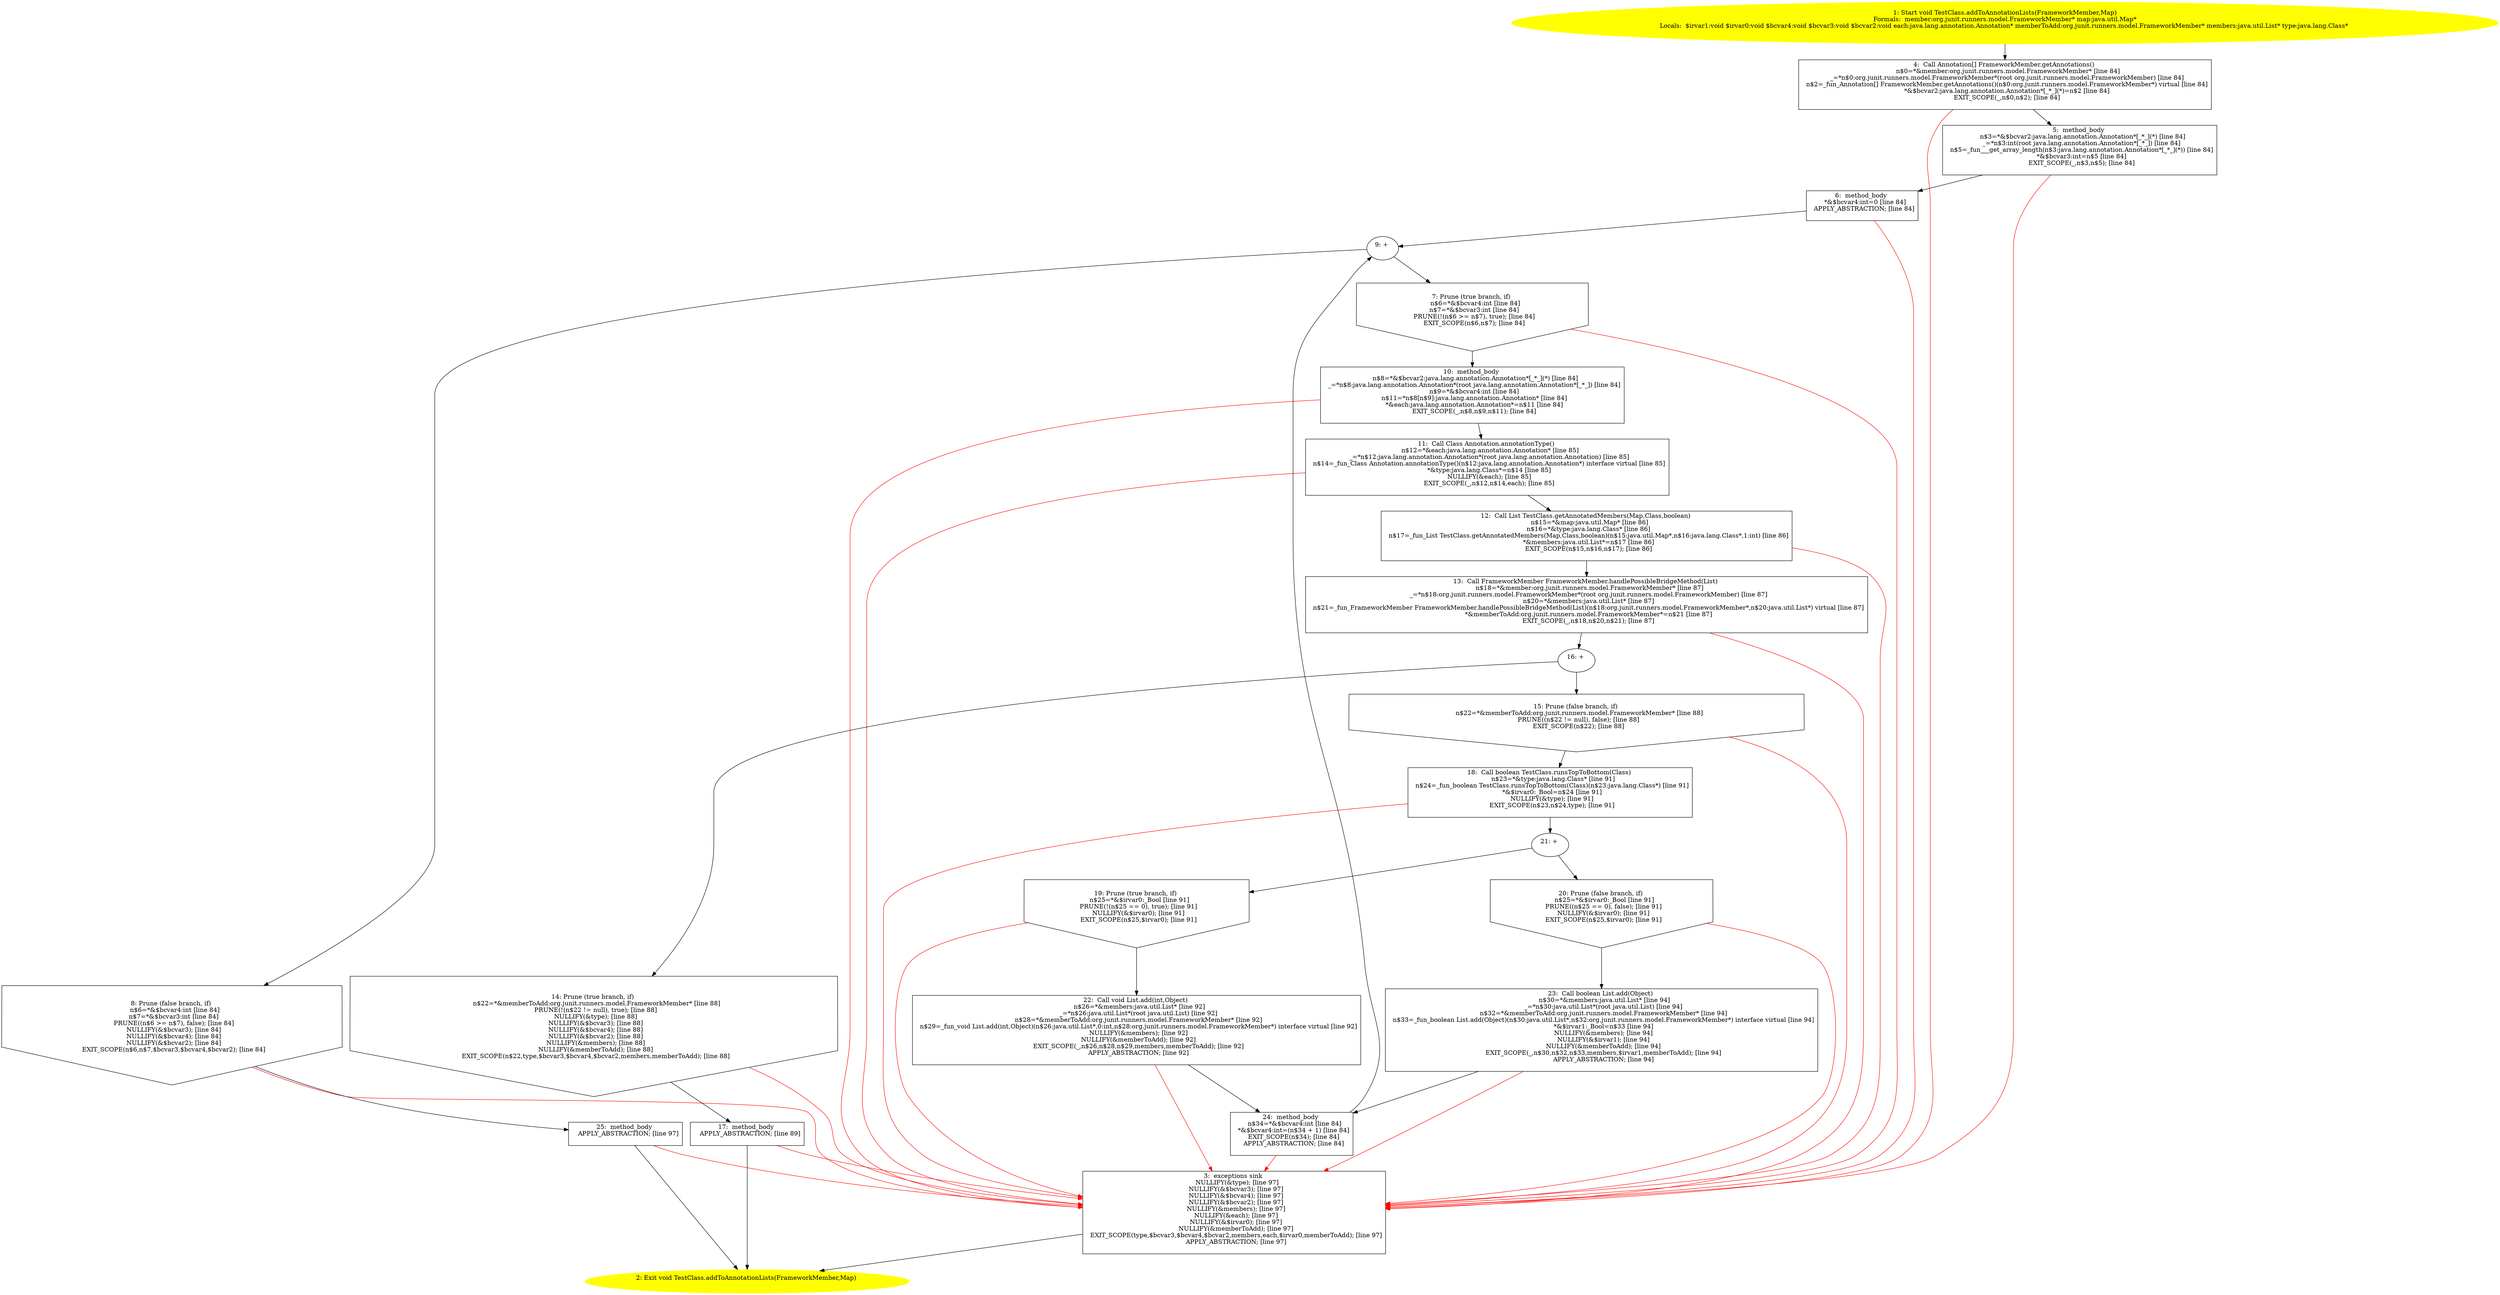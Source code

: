 /* @generated */
digraph cfg {
"org.junit.runners.model.TestClass.addToAnnotationLists(org.junit.runners.model.FrameworkMember,java..515c5f296cd67eb13a9642d531c72113_1" [label="1: Start void TestClass.addToAnnotationLists(FrameworkMember,Map)\nFormals:  member:org.junit.runners.model.FrameworkMember* map:java.util.Map*\nLocals:  $irvar1:void $irvar0:void $bcvar4:void $bcvar3:void $bcvar2:void each:java.lang.annotation.Annotation* memberToAdd:org.junit.runners.model.FrameworkMember* members:java.util.List* type:java.lang.Class* \n  " color=yellow style=filled]
	

	 "org.junit.runners.model.TestClass.addToAnnotationLists(org.junit.runners.model.FrameworkMember,java..515c5f296cd67eb13a9642d531c72113_1" -> "org.junit.runners.model.TestClass.addToAnnotationLists(org.junit.runners.model.FrameworkMember,java..515c5f296cd67eb13a9642d531c72113_4" ;
"org.junit.runners.model.TestClass.addToAnnotationLists(org.junit.runners.model.FrameworkMember,java..515c5f296cd67eb13a9642d531c72113_2" [label="2: Exit void TestClass.addToAnnotationLists(FrameworkMember,Map) \n  " color=yellow style=filled]
	

"org.junit.runners.model.TestClass.addToAnnotationLists(org.junit.runners.model.FrameworkMember,java..515c5f296cd67eb13a9642d531c72113_3" [label="3:  exceptions sink \n   NULLIFY(&type); [line 97]\n  NULLIFY(&$bcvar3); [line 97]\n  NULLIFY(&$bcvar4); [line 97]\n  NULLIFY(&$bcvar2); [line 97]\n  NULLIFY(&members); [line 97]\n  NULLIFY(&each); [line 97]\n  NULLIFY(&$irvar0); [line 97]\n  NULLIFY(&memberToAdd); [line 97]\n  EXIT_SCOPE(type,$bcvar3,$bcvar4,$bcvar2,members,each,$irvar0,memberToAdd); [line 97]\n  APPLY_ABSTRACTION; [line 97]\n " shape="box"]
	

	 "org.junit.runners.model.TestClass.addToAnnotationLists(org.junit.runners.model.FrameworkMember,java..515c5f296cd67eb13a9642d531c72113_3" -> "org.junit.runners.model.TestClass.addToAnnotationLists(org.junit.runners.model.FrameworkMember,java..515c5f296cd67eb13a9642d531c72113_2" ;
"org.junit.runners.model.TestClass.addToAnnotationLists(org.junit.runners.model.FrameworkMember,java..515c5f296cd67eb13a9642d531c72113_4" [label="4:  Call Annotation[] FrameworkMember.getAnnotations() \n   n$0=*&member:org.junit.runners.model.FrameworkMember* [line 84]\n  _=*n$0:org.junit.runners.model.FrameworkMember*(root org.junit.runners.model.FrameworkMember) [line 84]\n  n$2=_fun_Annotation[] FrameworkMember.getAnnotations()(n$0:org.junit.runners.model.FrameworkMember*) virtual [line 84]\n  *&$bcvar2:java.lang.annotation.Annotation*[_*_](*)=n$2 [line 84]\n  EXIT_SCOPE(_,n$0,n$2); [line 84]\n " shape="box"]
	

	 "org.junit.runners.model.TestClass.addToAnnotationLists(org.junit.runners.model.FrameworkMember,java..515c5f296cd67eb13a9642d531c72113_4" -> "org.junit.runners.model.TestClass.addToAnnotationLists(org.junit.runners.model.FrameworkMember,java..515c5f296cd67eb13a9642d531c72113_5" ;
	 "org.junit.runners.model.TestClass.addToAnnotationLists(org.junit.runners.model.FrameworkMember,java..515c5f296cd67eb13a9642d531c72113_4" -> "org.junit.runners.model.TestClass.addToAnnotationLists(org.junit.runners.model.FrameworkMember,java..515c5f296cd67eb13a9642d531c72113_3" [color="red" ];
"org.junit.runners.model.TestClass.addToAnnotationLists(org.junit.runners.model.FrameworkMember,java..515c5f296cd67eb13a9642d531c72113_5" [label="5:  method_body \n   n$3=*&$bcvar2:java.lang.annotation.Annotation*[_*_](*) [line 84]\n  _=*n$3:int(root java.lang.annotation.Annotation*[_*_]) [line 84]\n  n$5=_fun___get_array_length(n$3:java.lang.annotation.Annotation*[_*_](*)) [line 84]\n  *&$bcvar3:int=n$5 [line 84]\n  EXIT_SCOPE(_,n$3,n$5); [line 84]\n " shape="box"]
	

	 "org.junit.runners.model.TestClass.addToAnnotationLists(org.junit.runners.model.FrameworkMember,java..515c5f296cd67eb13a9642d531c72113_5" -> "org.junit.runners.model.TestClass.addToAnnotationLists(org.junit.runners.model.FrameworkMember,java..515c5f296cd67eb13a9642d531c72113_6" ;
	 "org.junit.runners.model.TestClass.addToAnnotationLists(org.junit.runners.model.FrameworkMember,java..515c5f296cd67eb13a9642d531c72113_5" -> "org.junit.runners.model.TestClass.addToAnnotationLists(org.junit.runners.model.FrameworkMember,java..515c5f296cd67eb13a9642d531c72113_3" [color="red" ];
"org.junit.runners.model.TestClass.addToAnnotationLists(org.junit.runners.model.FrameworkMember,java..515c5f296cd67eb13a9642d531c72113_6" [label="6:  method_body \n   *&$bcvar4:int=0 [line 84]\n  APPLY_ABSTRACTION; [line 84]\n " shape="box"]
	

	 "org.junit.runners.model.TestClass.addToAnnotationLists(org.junit.runners.model.FrameworkMember,java..515c5f296cd67eb13a9642d531c72113_6" -> "org.junit.runners.model.TestClass.addToAnnotationLists(org.junit.runners.model.FrameworkMember,java..515c5f296cd67eb13a9642d531c72113_9" ;
	 "org.junit.runners.model.TestClass.addToAnnotationLists(org.junit.runners.model.FrameworkMember,java..515c5f296cd67eb13a9642d531c72113_6" -> "org.junit.runners.model.TestClass.addToAnnotationLists(org.junit.runners.model.FrameworkMember,java..515c5f296cd67eb13a9642d531c72113_3" [color="red" ];
"org.junit.runners.model.TestClass.addToAnnotationLists(org.junit.runners.model.FrameworkMember,java..515c5f296cd67eb13a9642d531c72113_7" [label="7: Prune (true branch, if) \n   n$6=*&$bcvar4:int [line 84]\n  n$7=*&$bcvar3:int [line 84]\n  PRUNE(!(n$6 >= n$7), true); [line 84]\n  EXIT_SCOPE(n$6,n$7); [line 84]\n " shape="invhouse"]
	

	 "org.junit.runners.model.TestClass.addToAnnotationLists(org.junit.runners.model.FrameworkMember,java..515c5f296cd67eb13a9642d531c72113_7" -> "org.junit.runners.model.TestClass.addToAnnotationLists(org.junit.runners.model.FrameworkMember,java..515c5f296cd67eb13a9642d531c72113_10" ;
	 "org.junit.runners.model.TestClass.addToAnnotationLists(org.junit.runners.model.FrameworkMember,java..515c5f296cd67eb13a9642d531c72113_7" -> "org.junit.runners.model.TestClass.addToAnnotationLists(org.junit.runners.model.FrameworkMember,java..515c5f296cd67eb13a9642d531c72113_3" [color="red" ];
"org.junit.runners.model.TestClass.addToAnnotationLists(org.junit.runners.model.FrameworkMember,java..515c5f296cd67eb13a9642d531c72113_8" [label="8: Prune (false branch, if) \n   n$6=*&$bcvar4:int [line 84]\n  n$7=*&$bcvar3:int [line 84]\n  PRUNE((n$6 >= n$7), false); [line 84]\n  NULLIFY(&$bcvar3); [line 84]\n  NULLIFY(&$bcvar4); [line 84]\n  NULLIFY(&$bcvar2); [line 84]\n  EXIT_SCOPE(n$6,n$7,$bcvar3,$bcvar4,$bcvar2); [line 84]\n " shape="invhouse"]
	

	 "org.junit.runners.model.TestClass.addToAnnotationLists(org.junit.runners.model.FrameworkMember,java..515c5f296cd67eb13a9642d531c72113_8" -> "org.junit.runners.model.TestClass.addToAnnotationLists(org.junit.runners.model.FrameworkMember,java..515c5f296cd67eb13a9642d531c72113_25" ;
	 "org.junit.runners.model.TestClass.addToAnnotationLists(org.junit.runners.model.FrameworkMember,java..515c5f296cd67eb13a9642d531c72113_8" -> "org.junit.runners.model.TestClass.addToAnnotationLists(org.junit.runners.model.FrameworkMember,java..515c5f296cd67eb13a9642d531c72113_3" [color="red" ];
"org.junit.runners.model.TestClass.addToAnnotationLists(org.junit.runners.model.FrameworkMember,java..515c5f296cd67eb13a9642d531c72113_9" [label="9: + \n  " ]
	

	 "org.junit.runners.model.TestClass.addToAnnotationLists(org.junit.runners.model.FrameworkMember,java..515c5f296cd67eb13a9642d531c72113_9" -> "org.junit.runners.model.TestClass.addToAnnotationLists(org.junit.runners.model.FrameworkMember,java..515c5f296cd67eb13a9642d531c72113_7" ;
	 "org.junit.runners.model.TestClass.addToAnnotationLists(org.junit.runners.model.FrameworkMember,java..515c5f296cd67eb13a9642d531c72113_9" -> "org.junit.runners.model.TestClass.addToAnnotationLists(org.junit.runners.model.FrameworkMember,java..515c5f296cd67eb13a9642d531c72113_8" ;
"org.junit.runners.model.TestClass.addToAnnotationLists(org.junit.runners.model.FrameworkMember,java..515c5f296cd67eb13a9642d531c72113_10" [label="10:  method_body \n   n$8=*&$bcvar2:java.lang.annotation.Annotation*[_*_](*) [line 84]\n  _=*n$8:java.lang.annotation.Annotation*(root java.lang.annotation.Annotation*[_*_]) [line 84]\n  n$9=*&$bcvar4:int [line 84]\n  n$11=*n$8[n$9]:java.lang.annotation.Annotation* [line 84]\n  *&each:java.lang.annotation.Annotation*=n$11 [line 84]\n  EXIT_SCOPE(_,n$8,n$9,n$11); [line 84]\n " shape="box"]
	

	 "org.junit.runners.model.TestClass.addToAnnotationLists(org.junit.runners.model.FrameworkMember,java..515c5f296cd67eb13a9642d531c72113_10" -> "org.junit.runners.model.TestClass.addToAnnotationLists(org.junit.runners.model.FrameworkMember,java..515c5f296cd67eb13a9642d531c72113_11" ;
	 "org.junit.runners.model.TestClass.addToAnnotationLists(org.junit.runners.model.FrameworkMember,java..515c5f296cd67eb13a9642d531c72113_10" -> "org.junit.runners.model.TestClass.addToAnnotationLists(org.junit.runners.model.FrameworkMember,java..515c5f296cd67eb13a9642d531c72113_3" [color="red" ];
"org.junit.runners.model.TestClass.addToAnnotationLists(org.junit.runners.model.FrameworkMember,java..515c5f296cd67eb13a9642d531c72113_11" [label="11:  Call Class Annotation.annotationType() \n   n$12=*&each:java.lang.annotation.Annotation* [line 85]\n  _=*n$12:java.lang.annotation.Annotation*(root java.lang.annotation.Annotation) [line 85]\n  n$14=_fun_Class Annotation.annotationType()(n$12:java.lang.annotation.Annotation*) interface virtual [line 85]\n  *&type:java.lang.Class*=n$14 [line 85]\n  NULLIFY(&each); [line 85]\n  EXIT_SCOPE(_,n$12,n$14,each); [line 85]\n " shape="box"]
	

	 "org.junit.runners.model.TestClass.addToAnnotationLists(org.junit.runners.model.FrameworkMember,java..515c5f296cd67eb13a9642d531c72113_11" -> "org.junit.runners.model.TestClass.addToAnnotationLists(org.junit.runners.model.FrameworkMember,java..515c5f296cd67eb13a9642d531c72113_12" ;
	 "org.junit.runners.model.TestClass.addToAnnotationLists(org.junit.runners.model.FrameworkMember,java..515c5f296cd67eb13a9642d531c72113_11" -> "org.junit.runners.model.TestClass.addToAnnotationLists(org.junit.runners.model.FrameworkMember,java..515c5f296cd67eb13a9642d531c72113_3" [color="red" ];
"org.junit.runners.model.TestClass.addToAnnotationLists(org.junit.runners.model.FrameworkMember,java..515c5f296cd67eb13a9642d531c72113_12" [label="12:  Call List TestClass.getAnnotatedMembers(Map,Class,boolean) \n   n$15=*&map:java.util.Map* [line 86]\n  n$16=*&type:java.lang.Class* [line 86]\n  n$17=_fun_List TestClass.getAnnotatedMembers(Map,Class,boolean)(n$15:java.util.Map*,n$16:java.lang.Class*,1:int) [line 86]\n  *&members:java.util.List*=n$17 [line 86]\n  EXIT_SCOPE(n$15,n$16,n$17); [line 86]\n " shape="box"]
	

	 "org.junit.runners.model.TestClass.addToAnnotationLists(org.junit.runners.model.FrameworkMember,java..515c5f296cd67eb13a9642d531c72113_12" -> "org.junit.runners.model.TestClass.addToAnnotationLists(org.junit.runners.model.FrameworkMember,java..515c5f296cd67eb13a9642d531c72113_13" ;
	 "org.junit.runners.model.TestClass.addToAnnotationLists(org.junit.runners.model.FrameworkMember,java..515c5f296cd67eb13a9642d531c72113_12" -> "org.junit.runners.model.TestClass.addToAnnotationLists(org.junit.runners.model.FrameworkMember,java..515c5f296cd67eb13a9642d531c72113_3" [color="red" ];
"org.junit.runners.model.TestClass.addToAnnotationLists(org.junit.runners.model.FrameworkMember,java..515c5f296cd67eb13a9642d531c72113_13" [label="13:  Call FrameworkMember FrameworkMember.handlePossibleBridgeMethod(List) \n   n$18=*&member:org.junit.runners.model.FrameworkMember* [line 87]\n  _=*n$18:org.junit.runners.model.FrameworkMember*(root org.junit.runners.model.FrameworkMember) [line 87]\n  n$20=*&members:java.util.List* [line 87]\n  n$21=_fun_FrameworkMember FrameworkMember.handlePossibleBridgeMethod(List)(n$18:org.junit.runners.model.FrameworkMember*,n$20:java.util.List*) virtual [line 87]\n  *&memberToAdd:org.junit.runners.model.FrameworkMember*=n$21 [line 87]\n  EXIT_SCOPE(_,n$18,n$20,n$21); [line 87]\n " shape="box"]
	

	 "org.junit.runners.model.TestClass.addToAnnotationLists(org.junit.runners.model.FrameworkMember,java..515c5f296cd67eb13a9642d531c72113_13" -> "org.junit.runners.model.TestClass.addToAnnotationLists(org.junit.runners.model.FrameworkMember,java..515c5f296cd67eb13a9642d531c72113_16" ;
	 "org.junit.runners.model.TestClass.addToAnnotationLists(org.junit.runners.model.FrameworkMember,java..515c5f296cd67eb13a9642d531c72113_13" -> "org.junit.runners.model.TestClass.addToAnnotationLists(org.junit.runners.model.FrameworkMember,java..515c5f296cd67eb13a9642d531c72113_3" [color="red" ];
"org.junit.runners.model.TestClass.addToAnnotationLists(org.junit.runners.model.FrameworkMember,java..515c5f296cd67eb13a9642d531c72113_14" [label="14: Prune (true branch, if) \n   n$22=*&memberToAdd:org.junit.runners.model.FrameworkMember* [line 88]\n  PRUNE(!(n$22 != null), true); [line 88]\n  NULLIFY(&type); [line 88]\n  NULLIFY(&$bcvar3); [line 88]\n  NULLIFY(&$bcvar4); [line 88]\n  NULLIFY(&$bcvar2); [line 88]\n  NULLIFY(&members); [line 88]\n  NULLIFY(&memberToAdd); [line 88]\n  EXIT_SCOPE(n$22,type,$bcvar3,$bcvar4,$bcvar2,members,memberToAdd); [line 88]\n " shape="invhouse"]
	

	 "org.junit.runners.model.TestClass.addToAnnotationLists(org.junit.runners.model.FrameworkMember,java..515c5f296cd67eb13a9642d531c72113_14" -> "org.junit.runners.model.TestClass.addToAnnotationLists(org.junit.runners.model.FrameworkMember,java..515c5f296cd67eb13a9642d531c72113_17" ;
	 "org.junit.runners.model.TestClass.addToAnnotationLists(org.junit.runners.model.FrameworkMember,java..515c5f296cd67eb13a9642d531c72113_14" -> "org.junit.runners.model.TestClass.addToAnnotationLists(org.junit.runners.model.FrameworkMember,java..515c5f296cd67eb13a9642d531c72113_3" [color="red" ];
"org.junit.runners.model.TestClass.addToAnnotationLists(org.junit.runners.model.FrameworkMember,java..515c5f296cd67eb13a9642d531c72113_15" [label="15: Prune (false branch, if) \n   n$22=*&memberToAdd:org.junit.runners.model.FrameworkMember* [line 88]\n  PRUNE((n$22 != null), false); [line 88]\n  EXIT_SCOPE(n$22); [line 88]\n " shape="invhouse"]
	

	 "org.junit.runners.model.TestClass.addToAnnotationLists(org.junit.runners.model.FrameworkMember,java..515c5f296cd67eb13a9642d531c72113_15" -> "org.junit.runners.model.TestClass.addToAnnotationLists(org.junit.runners.model.FrameworkMember,java..515c5f296cd67eb13a9642d531c72113_18" ;
	 "org.junit.runners.model.TestClass.addToAnnotationLists(org.junit.runners.model.FrameworkMember,java..515c5f296cd67eb13a9642d531c72113_15" -> "org.junit.runners.model.TestClass.addToAnnotationLists(org.junit.runners.model.FrameworkMember,java..515c5f296cd67eb13a9642d531c72113_3" [color="red" ];
"org.junit.runners.model.TestClass.addToAnnotationLists(org.junit.runners.model.FrameworkMember,java..515c5f296cd67eb13a9642d531c72113_16" [label="16: + \n  " ]
	

	 "org.junit.runners.model.TestClass.addToAnnotationLists(org.junit.runners.model.FrameworkMember,java..515c5f296cd67eb13a9642d531c72113_16" -> "org.junit.runners.model.TestClass.addToAnnotationLists(org.junit.runners.model.FrameworkMember,java..515c5f296cd67eb13a9642d531c72113_14" ;
	 "org.junit.runners.model.TestClass.addToAnnotationLists(org.junit.runners.model.FrameworkMember,java..515c5f296cd67eb13a9642d531c72113_16" -> "org.junit.runners.model.TestClass.addToAnnotationLists(org.junit.runners.model.FrameworkMember,java..515c5f296cd67eb13a9642d531c72113_15" ;
"org.junit.runners.model.TestClass.addToAnnotationLists(org.junit.runners.model.FrameworkMember,java..515c5f296cd67eb13a9642d531c72113_17" [label="17:  method_body \n   APPLY_ABSTRACTION; [line 89]\n " shape="box"]
	

	 "org.junit.runners.model.TestClass.addToAnnotationLists(org.junit.runners.model.FrameworkMember,java..515c5f296cd67eb13a9642d531c72113_17" -> "org.junit.runners.model.TestClass.addToAnnotationLists(org.junit.runners.model.FrameworkMember,java..515c5f296cd67eb13a9642d531c72113_2" ;
	 "org.junit.runners.model.TestClass.addToAnnotationLists(org.junit.runners.model.FrameworkMember,java..515c5f296cd67eb13a9642d531c72113_17" -> "org.junit.runners.model.TestClass.addToAnnotationLists(org.junit.runners.model.FrameworkMember,java..515c5f296cd67eb13a9642d531c72113_3" [color="red" ];
"org.junit.runners.model.TestClass.addToAnnotationLists(org.junit.runners.model.FrameworkMember,java..515c5f296cd67eb13a9642d531c72113_18" [label="18:  Call boolean TestClass.runsTopToBottom(Class) \n   n$23=*&type:java.lang.Class* [line 91]\n  n$24=_fun_boolean TestClass.runsTopToBottom(Class)(n$23:java.lang.Class*) [line 91]\n  *&$irvar0:_Bool=n$24 [line 91]\n  NULLIFY(&type); [line 91]\n  EXIT_SCOPE(n$23,n$24,type); [line 91]\n " shape="box"]
	

	 "org.junit.runners.model.TestClass.addToAnnotationLists(org.junit.runners.model.FrameworkMember,java..515c5f296cd67eb13a9642d531c72113_18" -> "org.junit.runners.model.TestClass.addToAnnotationLists(org.junit.runners.model.FrameworkMember,java..515c5f296cd67eb13a9642d531c72113_21" ;
	 "org.junit.runners.model.TestClass.addToAnnotationLists(org.junit.runners.model.FrameworkMember,java..515c5f296cd67eb13a9642d531c72113_18" -> "org.junit.runners.model.TestClass.addToAnnotationLists(org.junit.runners.model.FrameworkMember,java..515c5f296cd67eb13a9642d531c72113_3" [color="red" ];
"org.junit.runners.model.TestClass.addToAnnotationLists(org.junit.runners.model.FrameworkMember,java..515c5f296cd67eb13a9642d531c72113_19" [label="19: Prune (true branch, if) \n   n$25=*&$irvar0:_Bool [line 91]\n  PRUNE(!(n$25 == 0), true); [line 91]\n  NULLIFY(&$irvar0); [line 91]\n  EXIT_SCOPE(n$25,$irvar0); [line 91]\n " shape="invhouse"]
	

	 "org.junit.runners.model.TestClass.addToAnnotationLists(org.junit.runners.model.FrameworkMember,java..515c5f296cd67eb13a9642d531c72113_19" -> "org.junit.runners.model.TestClass.addToAnnotationLists(org.junit.runners.model.FrameworkMember,java..515c5f296cd67eb13a9642d531c72113_22" ;
	 "org.junit.runners.model.TestClass.addToAnnotationLists(org.junit.runners.model.FrameworkMember,java..515c5f296cd67eb13a9642d531c72113_19" -> "org.junit.runners.model.TestClass.addToAnnotationLists(org.junit.runners.model.FrameworkMember,java..515c5f296cd67eb13a9642d531c72113_3" [color="red" ];
"org.junit.runners.model.TestClass.addToAnnotationLists(org.junit.runners.model.FrameworkMember,java..515c5f296cd67eb13a9642d531c72113_20" [label="20: Prune (false branch, if) \n   n$25=*&$irvar0:_Bool [line 91]\n  PRUNE((n$25 == 0), false); [line 91]\n  NULLIFY(&$irvar0); [line 91]\n  EXIT_SCOPE(n$25,$irvar0); [line 91]\n " shape="invhouse"]
	

	 "org.junit.runners.model.TestClass.addToAnnotationLists(org.junit.runners.model.FrameworkMember,java..515c5f296cd67eb13a9642d531c72113_20" -> "org.junit.runners.model.TestClass.addToAnnotationLists(org.junit.runners.model.FrameworkMember,java..515c5f296cd67eb13a9642d531c72113_23" ;
	 "org.junit.runners.model.TestClass.addToAnnotationLists(org.junit.runners.model.FrameworkMember,java..515c5f296cd67eb13a9642d531c72113_20" -> "org.junit.runners.model.TestClass.addToAnnotationLists(org.junit.runners.model.FrameworkMember,java..515c5f296cd67eb13a9642d531c72113_3" [color="red" ];
"org.junit.runners.model.TestClass.addToAnnotationLists(org.junit.runners.model.FrameworkMember,java..515c5f296cd67eb13a9642d531c72113_21" [label="21: + \n  " ]
	

	 "org.junit.runners.model.TestClass.addToAnnotationLists(org.junit.runners.model.FrameworkMember,java..515c5f296cd67eb13a9642d531c72113_21" -> "org.junit.runners.model.TestClass.addToAnnotationLists(org.junit.runners.model.FrameworkMember,java..515c5f296cd67eb13a9642d531c72113_19" ;
	 "org.junit.runners.model.TestClass.addToAnnotationLists(org.junit.runners.model.FrameworkMember,java..515c5f296cd67eb13a9642d531c72113_21" -> "org.junit.runners.model.TestClass.addToAnnotationLists(org.junit.runners.model.FrameworkMember,java..515c5f296cd67eb13a9642d531c72113_20" ;
"org.junit.runners.model.TestClass.addToAnnotationLists(org.junit.runners.model.FrameworkMember,java..515c5f296cd67eb13a9642d531c72113_22" [label="22:  Call void List.add(int,Object) \n   n$26=*&members:java.util.List* [line 92]\n  _=*n$26:java.util.List*(root java.util.List) [line 92]\n  n$28=*&memberToAdd:org.junit.runners.model.FrameworkMember* [line 92]\n  n$29=_fun_void List.add(int,Object)(n$26:java.util.List*,0:int,n$28:org.junit.runners.model.FrameworkMember*) interface virtual [line 92]\n  NULLIFY(&members); [line 92]\n  NULLIFY(&memberToAdd); [line 92]\n  EXIT_SCOPE(_,n$26,n$28,n$29,members,memberToAdd); [line 92]\n  APPLY_ABSTRACTION; [line 92]\n " shape="box"]
	

	 "org.junit.runners.model.TestClass.addToAnnotationLists(org.junit.runners.model.FrameworkMember,java..515c5f296cd67eb13a9642d531c72113_22" -> "org.junit.runners.model.TestClass.addToAnnotationLists(org.junit.runners.model.FrameworkMember,java..515c5f296cd67eb13a9642d531c72113_24" ;
	 "org.junit.runners.model.TestClass.addToAnnotationLists(org.junit.runners.model.FrameworkMember,java..515c5f296cd67eb13a9642d531c72113_22" -> "org.junit.runners.model.TestClass.addToAnnotationLists(org.junit.runners.model.FrameworkMember,java..515c5f296cd67eb13a9642d531c72113_3" [color="red" ];
"org.junit.runners.model.TestClass.addToAnnotationLists(org.junit.runners.model.FrameworkMember,java..515c5f296cd67eb13a9642d531c72113_23" [label="23:  Call boolean List.add(Object) \n   n$30=*&members:java.util.List* [line 94]\n  _=*n$30:java.util.List*(root java.util.List) [line 94]\n  n$32=*&memberToAdd:org.junit.runners.model.FrameworkMember* [line 94]\n  n$33=_fun_boolean List.add(Object)(n$30:java.util.List*,n$32:org.junit.runners.model.FrameworkMember*) interface virtual [line 94]\n  *&$irvar1:_Bool=n$33 [line 94]\n  NULLIFY(&members); [line 94]\n  NULLIFY(&$irvar1); [line 94]\n  NULLIFY(&memberToAdd); [line 94]\n  EXIT_SCOPE(_,n$30,n$32,n$33,members,$irvar1,memberToAdd); [line 94]\n  APPLY_ABSTRACTION; [line 94]\n " shape="box"]
	

	 "org.junit.runners.model.TestClass.addToAnnotationLists(org.junit.runners.model.FrameworkMember,java..515c5f296cd67eb13a9642d531c72113_23" -> "org.junit.runners.model.TestClass.addToAnnotationLists(org.junit.runners.model.FrameworkMember,java..515c5f296cd67eb13a9642d531c72113_24" ;
	 "org.junit.runners.model.TestClass.addToAnnotationLists(org.junit.runners.model.FrameworkMember,java..515c5f296cd67eb13a9642d531c72113_23" -> "org.junit.runners.model.TestClass.addToAnnotationLists(org.junit.runners.model.FrameworkMember,java..515c5f296cd67eb13a9642d531c72113_3" [color="red" ];
"org.junit.runners.model.TestClass.addToAnnotationLists(org.junit.runners.model.FrameworkMember,java..515c5f296cd67eb13a9642d531c72113_24" [label="24:  method_body \n   n$34=*&$bcvar4:int [line 84]\n  *&$bcvar4:int=(n$34 + 1) [line 84]\n  EXIT_SCOPE(n$34); [line 84]\n  APPLY_ABSTRACTION; [line 84]\n " shape="box"]
	

	 "org.junit.runners.model.TestClass.addToAnnotationLists(org.junit.runners.model.FrameworkMember,java..515c5f296cd67eb13a9642d531c72113_24" -> "org.junit.runners.model.TestClass.addToAnnotationLists(org.junit.runners.model.FrameworkMember,java..515c5f296cd67eb13a9642d531c72113_9" ;
	 "org.junit.runners.model.TestClass.addToAnnotationLists(org.junit.runners.model.FrameworkMember,java..515c5f296cd67eb13a9642d531c72113_24" -> "org.junit.runners.model.TestClass.addToAnnotationLists(org.junit.runners.model.FrameworkMember,java..515c5f296cd67eb13a9642d531c72113_3" [color="red" ];
"org.junit.runners.model.TestClass.addToAnnotationLists(org.junit.runners.model.FrameworkMember,java..515c5f296cd67eb13a9642d531c72113_25" [label="25:  method_body \n   APPLY_ABSTRACTION; [line 97]\n " shape="box"]
	

	 "org.junit.runners.model.TestClass.addToAnnotationLists(org.junit.runners.model.FrameworkMember,java..515c5f296cd67eb13a9642d531c72113_25" -> "org.junit.runners.model.TestClass.addToAnnotationLists(org.junit.runners.model.FrameworkMember,java..515c5f296cd67eb13a9642d531c72113_2" ;
	 "org.junit.runners.model.TestClass.addToAnnotationLists(org.junit.runners.model.FrameworkMember,java..515c5f296cd67eb13a9642d531c72113_25" -> "org.junit.runners.model.TestClass.addToAnnotationLists(org.junit.runners.model.FrameworkMember,java..515c5f296cd67eb13a9642d531c72113_3" [color="red" ];
}

